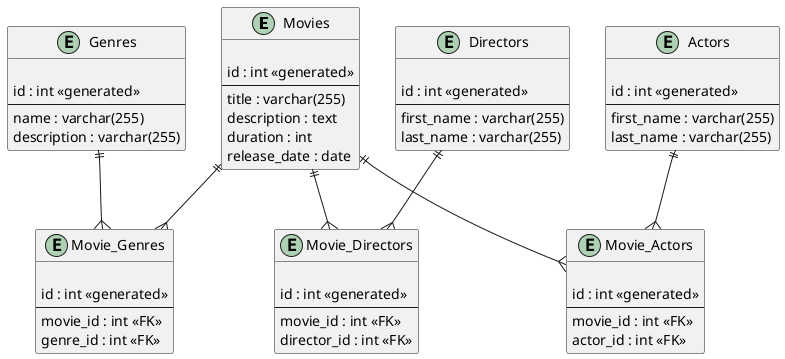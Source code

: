 @startuml
entity "Movies" {

id : int <<generated>>
--
title : varchar(255)
description : text
duration : int
release_date : date
}
entity "Genres" {

id : int <<generated>>
--
name : varchar(255)
description : varchar(255)
}
entity "Directors" {

id : int <<generated>>
--
first_name : varchar(255)
last_name : varchar(255)
}
entity "Actors" {

id : int <<generated>>
--
first_name : varchar(255)
last_name : varchar(255)
}
entity "Movie_Genres" {

id : int <<generated>>
--
movie_id : int <<FK>>
genre_id : int <<FK>>
}
entity "Movie_Directors" {

id : int <<generated>>
--
movie_id : int <<FK>>
director_id : int <<FK>>
}
entity "Movie_Actors" {

id : int <<generated>>
--
movie_id : int <<FK>>
actor_id : int <<FK>>
}
Movies ||--{ Movie_Genres
Genres ||--{ Movie_Genres
Movies ||--{ Movie_Directors
Directors ||--{ Movie_Directors
Movies ||--{ Movie_Actors
Actors ||--{ Movie_Actors
@enduml